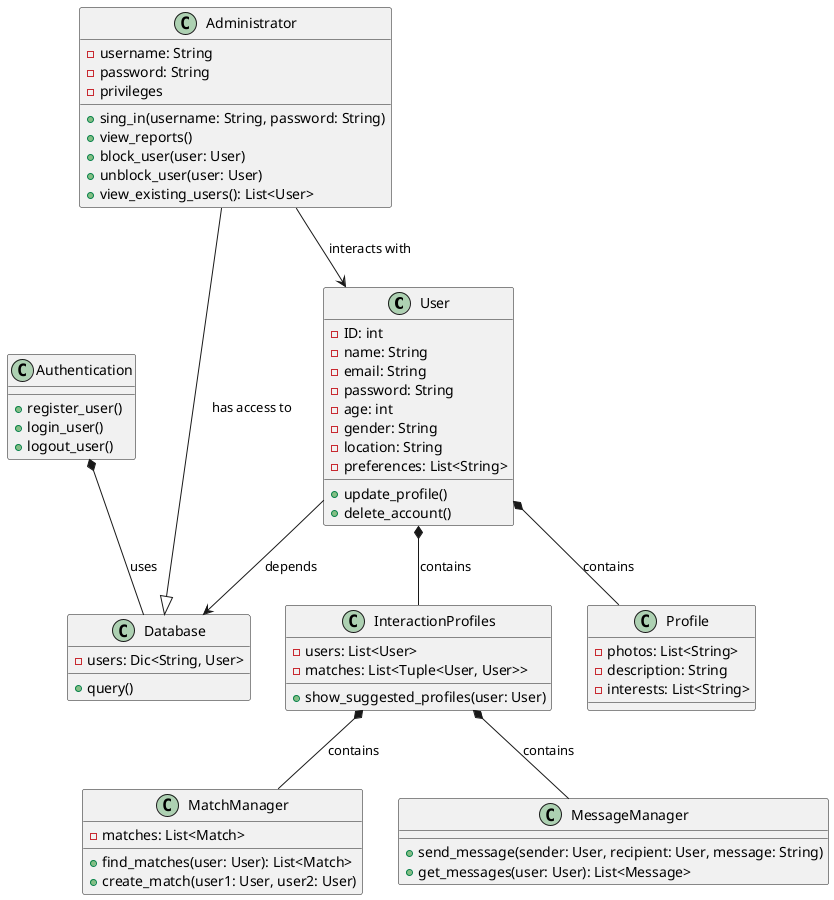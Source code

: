 @startuml CD_relation_classes
class User {
    - ID: int
    - name: String
    - email: String
    - password: String
    - age: int
    - gender: String
    - location: String
    - preferences: List<String>
    + update_profile()
    + delete_account()
}

class MatchManager {
    - matches: List<Match>

    + find_matches(user: User): List<Match>
    + create_match(user1: User, user2: User)
}

class MessageManager {
    + send_message(sender: User, recipient: User, message: String)
    + get_messages(user: User): List<Message>
}

class Authentication {
    + register_user()
    + login_user()
    + logout_user()
}

class Database {
    - users: Dic<String, User>

    + query()
}

class Administrator {
    - username: String
    - password: String
    - privileges

    + sing_in(username: String, password: String)
    + view_reports()
    + block_user(user: User)
    + unblock_user(user: User)
    + view_existing_users(): List<User>
}

class Profile {
    - photos: List<String>
    - description: String
    - interests: List<String>
}

class InteractionProfiles {
    - users: List<User>
    - matches: List<Tuple<User, User>>

    + show_suggested_profiles(user: User)
}

User *-- Profile : contains
User *-- InteractionProfiles : contains
User --> Database : depends

Administrator --|> Database : has access to
Administrator --> User : interacts with

Authentication *--  Database : uses

InteractionProfiles *-- MatchManager : contains
InteractionProfiles *-- MessageManager : contains
@enduml
